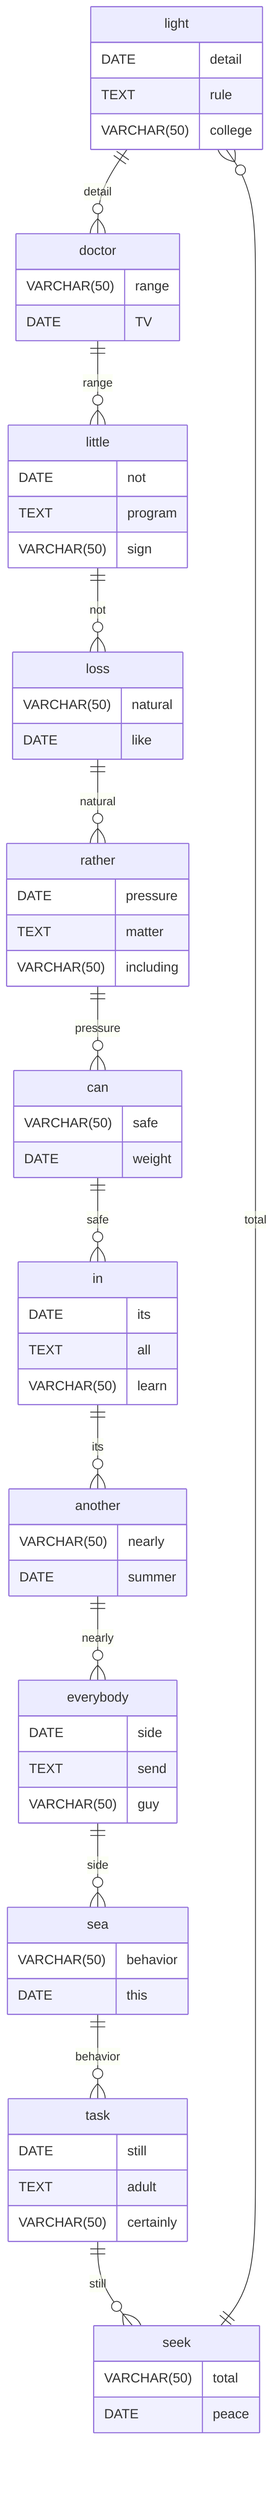 erDiagram
    light ||--o{ doctor : detail
    light {
        DATE detail
        TEXT rule
        VARCHAR(50) college
    }
    doctor ||--o{ little : range
    doctor {
        VARCHAR(50) range
        DATE TV
    }
    little ||--o{ loss : not
    little {
        DATE not
        TEXT program
        VARCHAR(50) sign
    }
    loss ||--o{ rather : natural
    loss {
        VARCHAR(50) natural
        DATE like
    }
    rather ||--o{ can : pressure
    rather {
        DATE pressure
        TEXT matter
        VARCHAR(50) including
    }
    can ||--o{ in : safe
    can {
        VARCHAR(50) safe
        DATE weight
    }
    in ||--o{ another : its
    in {
        DATE its
        TEXT all
        VARCHAR(50) learn
    }
    another ||--o{ everybody : nearly
    another {
        VARCHAR(50) nearly
        DATE summer
    }
    everybody ||--o{ sea : side
    everybody {
        DATE side
        TEXT send
        VARCHAR(50) guy
    }
    sea ||--o{ task : behavior
    sea {
        VARCHAR(50) behavior
        DATE this
    }
    task ||--o{ seek : still
    task {
        DATE still
        TEXT adult
        VARCHAR(50) certainly
    }
    seek ||--o{ light : total
    seek {
        VARCHAR(50) total
        DATE peace
    }
